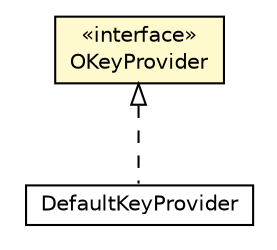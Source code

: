 #!/usr/local/bin/dot
#
# Class diagram 
# Generated by UMLGraph version R5_6-24-gf6e263 (http://www.umlgraph.org/)
#

digraph G {
	edge [fontname="Helvetica",fontsize=10,labelfontname="Helvetica",labelfontsize=10];
	node [fontname="Helvetica",fontsize=10,shape=plaintext];
	nodesep=0.25;
	ranksep=0.5;
	// com.orientechnologies.orient.core.metadata.security.jwt.OKeyProvider
	c4078583 [label=<<table title="com.orientechnologies.orient.core.metadata.security.jwt.OKeyProvider" border="0" cellborder="1" cellspacing="0" cellpadding="2" port="p" bgcolor="lemonChiffon" href="./OKeyProvider.html">
		<tr><td><table border="0" cellspacing="0" cellpadding="1">
<tr><td align="center" balign="center"> &#171;interface&#187; </td></tr>
<tr><td align="center" balign="center"> OKeyProvider </td></tr>
		</table></td></tr>
		</table>>, URL="./OKeyProvider.html", fontname="Helvetica", fontcolor="black", fontsize=10.0];
	// com.orientechnologies.orient.server.token.DefaultKeyProvider
	c4080259 [label=<<table title="com.orientechnologies.orient.server.token.DefaultKeyProvider" border="0" cellborder="1" cellspacing="0" cellpadding="2" port="p" href="../../../../server/token/DefaultKeyProvider.html">
		<tr><td><table border="0" cellspacing="0" cellpadding="1">
<tr><td align="center" balign="center"> DefaultKeyProvider </td></tr>
		</table></td></tr>
		</table>>, URL="../../../../server/token/DefaultKeyProvider.html", fontname="Helvetica", fontcolor="black", fontsize=10.0];
	//com.orientechnologies.orient.server.token.DefaultKeyProvider implements com.orientechnologies.orient.core.metadata.security.jwt.OKeyProvider
	c4078583:p -> c4080259:p [dir=back,arrowtail=empty,style=dashed];
}

